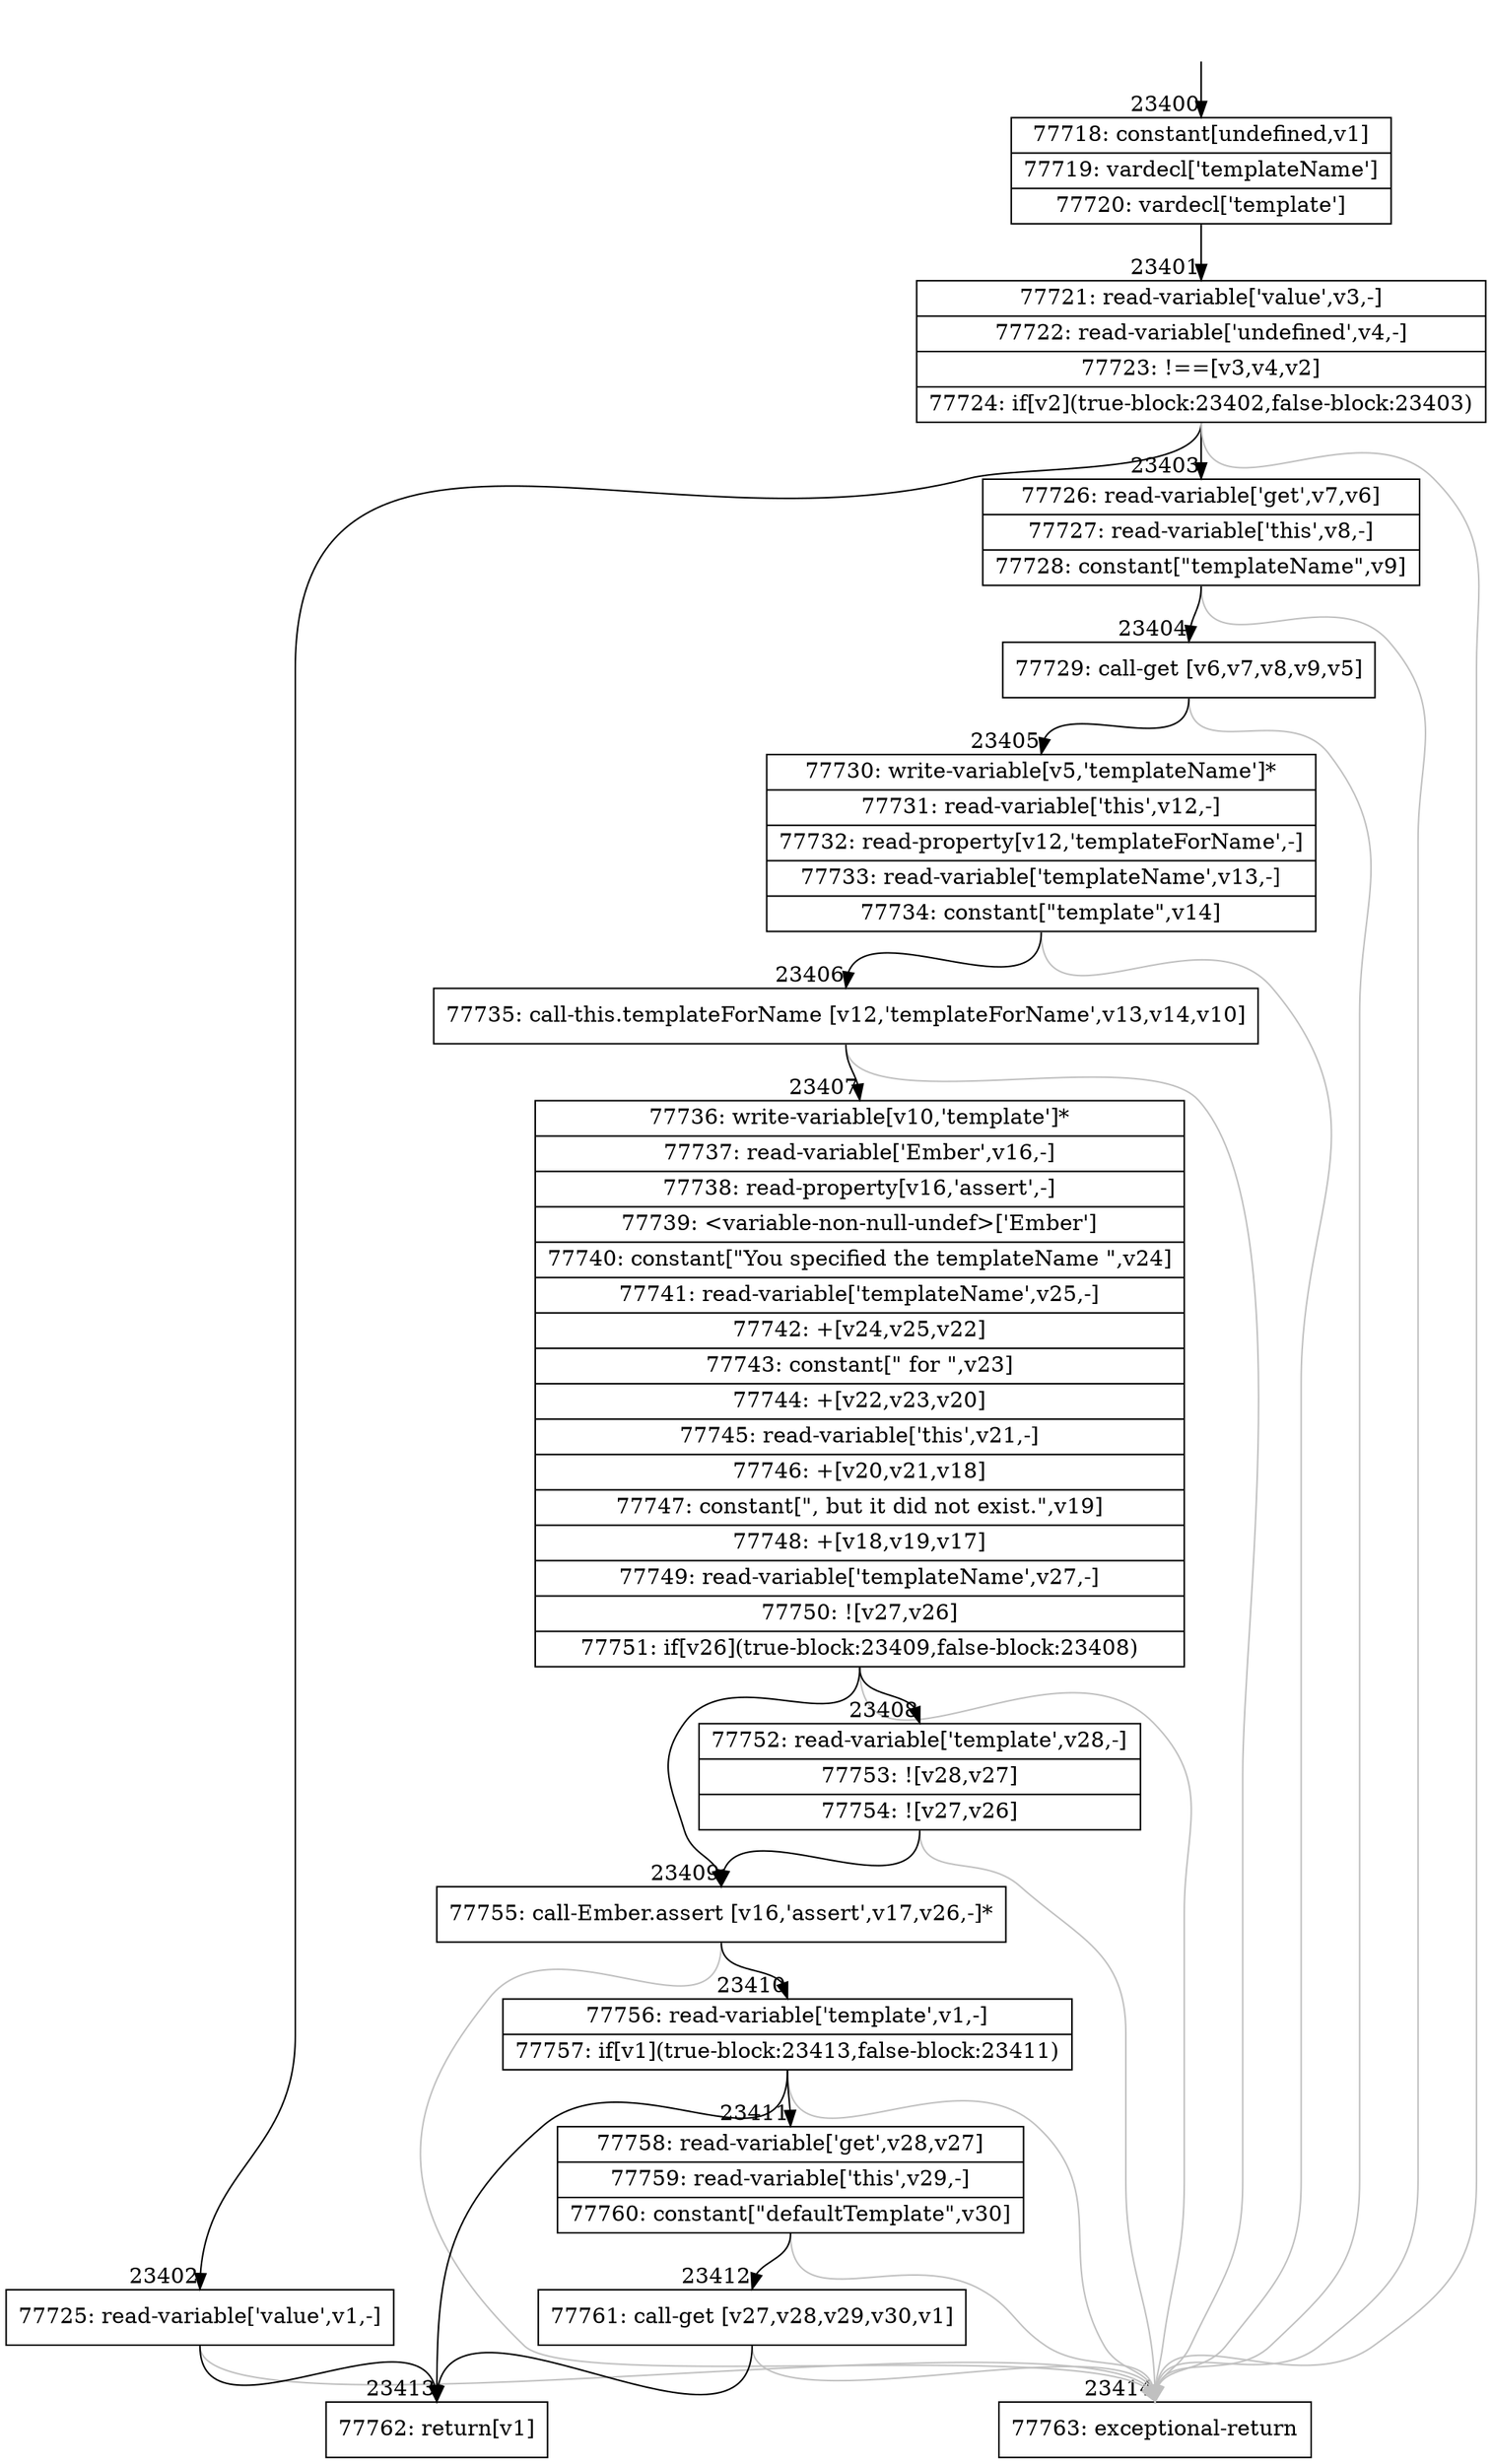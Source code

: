 digraph {
rankdir="TD"
BB_entry2048[shape=none,label=""];
BB_entry2048 -> BB23400 [tailport=s, headport=n, headlabel="    23400"]
BB23400 [shape=record label="{77718: constant[undefined,v1]|77719: vardecl['templateName']|77720: vardecl['template']}" ] 
BB23400 -> BB23401 [tailport=s, headport=n, headlabel="      23401"]
BB23401 [shape=record label="{77721: read-variable['value',v3,-]|77722: read-variable['undefined',v4,-]|77723: !==[v3,v4,v2]|77724: if[v2](true-block:23402,false-block:23403)}" ] 
BB23401 -> BB23402 [tailport=s, headport=n, headlabel="      23402"]
BB23401 -> BB23403 [tailport=s, headport=n, headlabel="      23403"]
BB23401 -> BB23414 [tailport=s, headport=n, color=gray, headlabel="      23414"]
BB23402 [shape=record label="{77725: read-variable['value',v1,-]}" ] 
BB23402 -> BB23413 [tailport=s, headport=n, headlabel="      23413"]
BB23402 -> BB23414 [tailport=s, headport=n, color=gray]
BB23403 [shape=record label="{77726: read-variable['get',v7,v6]|77727: read-variable['this',v8,-]|77728: constant[\"templateName\",v9]}" ] 
BB23403 -> BB23404 [tailport=s, headport=n, headlabel="      23404"]
BB23403 -> BB23414 [tailport=s, headport=n, color=gray]
BB23404 [shape=record label="{77729: call-get [v6,v7,v8,v9,v5]}" ] 
BB23404 -> BB23405 [tailport=s, headport=n, headlabel="      23405"]
BB23404 -> BB23414 [tailport=s, headport=n, color=gray]
BB23405 [shape=record label="{77730: write-variable[v5,'templateName']*|77731: read-variable['this',v12,-]|77732: read-property[v12,'templateForName',-]|77733: read-variable['templateName',v13,-]|77734: constant[\"template\",v14]}" ] 
BB23405 -> BB23406 [tailport=s, headport=n, headlabel="      23406"]
BB23405 -> BB23414 [tailport=s, headport=n, color=gray]
BB23406 [shape=record label="{77735: call-this.templateForName [v12,'templateForName',v13,v14,v10]}" ] 
BB23406 -> BB23407 [tailport=s, headport=n, headlabel="      23407"]
BB23406 -> BB23414 [tailport=s, headport=n, color=gray]
BB23407 [shape=record label="{77736: write-variable[v10,'template']*|77737: read-variable['Ember',v16,-]|77738: read-property[v16,'assert',-]|77739: \<variable-non-null-undef\>['Ember']|77740: constant[\"You specified the templateName \",v24]|77741: read-variable['templateName',v25,-]|77742: +[v24,v25,v22]|77743: constant[\" for \",v23]|77744: +[v22,v23,v20]|77745: read-variable['this',v21,-]|77746: +[v20,v21,v18]|77747: constant[\", but it did not exist.\",v19]|77748: +[v18,v19,v17]|77749: read-variable['templateName',v27,-]|77750: ![v27,v26]|77751: if[v26](true-block:23409,false-block:23408)}" ] 
BB23407 -> BB23409 [tailport=s, headport=n, headlabel="      23409"]
BB23407 -> BB23408 [tailport=s, headport=n, headlabel="      23408"]
BB23407 -> BB23414 [tailport=s, headport=n, color=gray]
BB23408 [shape=record label="{77752: read-variable['template',v28,-]|77753: ![v28,v27]|77754: ![v27,v26]}" ] 
BB23408 -> BB23409 [tailport=s, headport=n]
BB23408 -> BB23414 [tailport=s, headport=n, color=gray]
BB23409 [shape=record label="{77755: call-Ember.assert [v16,'assert',v17,v26,-]*}" ] 
BB23409 -> BB23410 [tailport=s, headport=n, headlabel="      23410"]
BB23409 -> BB23414 [tailport=s, headport=n, color=gray]
BB23410 [shape=record label="{77756: read-variable['template',v1,-]|77757: if[v1](true-block:23413,false-block:23411)}" ] 
BB23410 -> BB23413 [tailport=s, headport=n]
BB23410 -> BB23411 [tailport=s, headport=n, headlabel="      23411"]
BB23410 -> BB23414 [tailport=s, headport=n, color=gray]
BB23411 [shape=record label="{77758: read-variable['get',v28,v27]|77759: read-variable['this',v29,-]|77760: constant[\"defaultTemplate\",v30]}" ] 
BB23411 -> BB23412 [tailport=s, headport=n, headlabel="      23412"]
BB23411 -> BB23414 [tailport=s, headport=n, color=gray]
BB23412 [shape=record label="{77761: call-get [v27,v28,v29,v30,v1]}" ] 
BB23412 -> BB23413 [tailport=s, headport=n]
BB23412 -> BB23414 [tailport=s, headport=n, color=gray]
BB23413 [shape=record label="{77762: return[v1]}" ] 
BB23414 [shape=record label="{77763: exceptional-return}" ] 
//#$~ 44372
}
